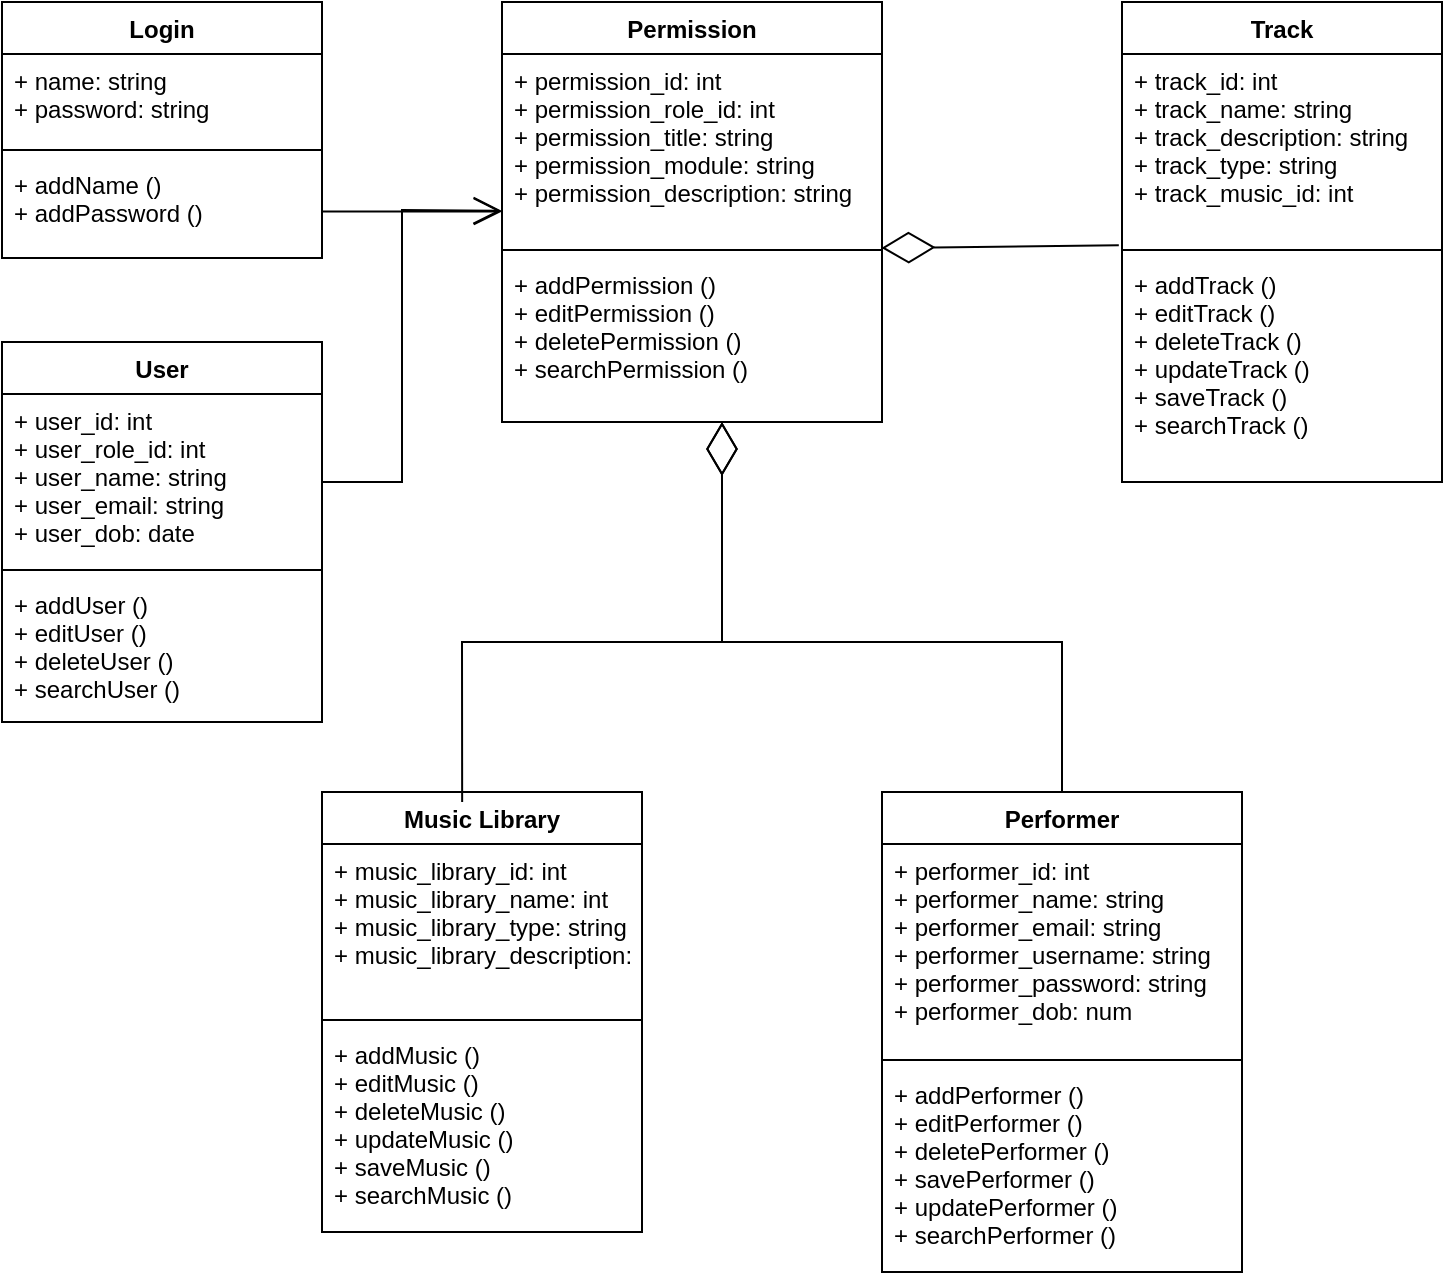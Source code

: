 <mxfile version="20.7.4" type="github" pages="3">
  <diagram id="HbLQany8FATDJzz_uUlC" name="Class Diagram">
    <mxGraphModel dx="1194" dy="551" grid="1" gridSize="10" guides="1" tooltips="1" connect="1" arrows="1" fold="1" page="1" pageScale="1" pageWidth="827" pageHeight="1169" math="0" shadow="0">
      <root>
        <mxCell id="0" />
        <mxCell id="1" parent="0" />
        <mxCell id="DZeVTdPHc0zBkQDXUCwB-9" value="User" style="swimlane;fontStyle=1;align=center;verticalAlign=top;childLayout=stackLayout;horizontal=1;startSize=26;horizontalStack=0;resizeParent=1;resizeParentMax=0;resizeLast=0;collapsible=1;marginBottom=0;" parent="1" vertex="1">
          <mxGeometry x="80" y="210" width="160" height="190" as="geometry" />
        </mxCell>
        <mxCell id="DZeVTdPHc0zBkQDXUCwB-10" value="+ user_id: int&#xa;+ user_role_id: int&#xa;+ user_name: string &#xa;+ user_email: string&#xa;+ user_dob: date" style="text;strokeColor=none;fillColor=none;align=left;verticalAlign=top;spacingLeft=4;spacingRight=4;overflow=hidden;rotatable=0;points=[[0,0.5],[1,0.5]];portConstraint=eastwest;" parent="DZeVTdPHc0zBkQDXUCwB-9" vertex="1">
          <mxGeometry y="26" width="160" height="84" as="geometry" />
        </mxCell>
        <mxCell id="DZeVTdPHc0zBkQDXUCwB-11" value="" style="line;strokeWidth=1;fillColor=none;align=left;verticalAlign=middle;spacingTop=-1;spacingLeft=3;spacingRight=3;rotatable=0;labelPosition=right;points=[];portConstraint=eastwest;strokeColor=inherit;" parent="DZeVTdPHc0zBkQDXUCwB-9" vertex="1">
          <mxGeometry y="110" width="160" height="8" as="geometry" />
        </mxCell>
        <mxCell id="DZeVTdPHc0zBkQDXUCwB-12" value="+ addUser ()&#xa;+ editUser ()&#xa;+ deleteUser ()&#xa;+ searchUser ()" style="text;strokeColor=none;fillColor=none;align=left;verticalAlign=top;spacingLeft=4;spacingRight=4;overflow=hidden;rotatable=0;points=[[0,0.5],[1,0.5]];portConstraint=eastwest;" parent="DZeVTdPHc0zBkQDXUCwB-9" vertex="1">
          <mxGeometry y="118" width="160" height="72" as="geometry" />
        </mxCell>
        <mxCell id="DZeVTdPHc0zBkQDXUCwB-17" value="Performer" style="swimlane;fontStyle=1;align=center;verticalAlign=top;childLayout=stackLayout;horizontal=1;startSize=26;horizontalStack=0;resizeParent=1;resizeParentMax=0;resizeLast=0;collapsible=1;marginBottom=0;" parent="1" vertex="1">
          <mxGeometry x="520" y="435" width="180" height="240" as="geometry" />
        </mxCell>
        <mxCell id="DZeVTdPHc0zBkQDXUCwB-18" value="+ performer_id: int &#xa;+ performer_name: string &#xa;+ performer_email: string &#xa;+ performer_username: string &#xa;+ performer_password: string&#xa;+ performer_dob: num" style="text;strokeColor=none;fillColor=none;align=left;verticalAlign=top;spacingLeft=4;spacingRight=4;overflow=hidden;rotatable=0;points=[[0,0.5],[1,0.5]];portConstraint=eastwest;" parent="DZeVTdPHc0zBkQDXUCwB-17" vertex="1">
          <mxGeometry y="26" width="180" height="104" as="geometry" />
        </mxCell>
        <mxCell id="DZeVTdPHc0zBkQDXUCwB-19" value="" style="line;strokeWidth=1;fillColor=none;align=left;verticalAlign=middle;spacingTop=-1;spacingLeft=3;spacingRight=3;rotatable=0;labelPosition=right;points=[];portConstraint=eastwest;strokeColor=inherit;" parent="DZeVTdPHc0zBkQDXUCwB-17" vertex="1">
          <mxGeometry y="130" width="180" height="8" as="geometry" />
        </mxCell>
        <mxCell id="DZeVTdPHc0zBkQDXUCwB-20" value="+ addPerformer ()&#xa;+ editPerformer ()&#xa;+ deletePerformer ()&#xa;+ savePerformer ()&#xa;+ updatePerformer ()&#xa;+ searchPerformer ()" style="text;strokeColor=none;fillColor=none;align=left;verticalAlign=top;spacingLeft=4;spacingRight=4;overflow=hidden;rotatable=0;points=[[0,0.5],[1,0.5]];portConstraint=eastwest;" parent="DZeVTdPHc0zBkQDXUCwB-17" vertex="1">
          <mxGeometry y="138" width="180" height="102" as="geometry" />
        </mxCell>
        <mxCell id="DZeVTdPHc0zBkQDXUCwB-21" value="Permission" style="swimlane;fontStyle=1;align=center;verticalAlign=top;childLayout=stackLayout;horizontal=1;startSize=26;horizontalStack=0;resizeParent=1;resizeParentMax=0;resizeLast=0;collapsible=1;marginBottom=0;" parent="1" vertex="1">
          <mxGeometry x="330" y="40" width="190" height="210" as="geometry" />
        </mxCell>
        <mxCell id="DZeVTdPHc0zBkQDXUCwB-22" value="+ permission_id: int&#xa;+ permission_role_id: int &#xa;+ permission_title: string &#xa;+ permission_module: string &#xa;+ permission_description: string " style="text;strokeColor=none;fillColor=none;align=left;verticalAlign=top;spacingLeft=4;spacingRight=4;overflow=hidden;rotatable=0;points=[[0,0.5],[1,0.5]];portConstraint=eastwest;" parent="DZeVTdPHc0zBkQDXUCwB-21" vertex="1">
          <mxGeometry y="26" width="190" height="94" as="geometry" />
        </mxCell>
        <mxCell id="DZeVTdPHc0zBkQDXUCwB-23" value="" style="line;strokeWidth=1;fillColor=none;align=left;verticalAlign=middle;spacingTop=-1;spacingLeft=3;spacingRight=3;rotatable=0;labelPosition=right;points=[];portConstraint=eastwest;strokeColor=inherit;" parent="DZeVTdPHc0zBkQDXUCwB-21" vertex="1">
          <mxGeometry y="120" width="190" height="8" as="geometry" />
        </mxCell>
        <mxCell id="DZeVTdPHc0zBkQDXUCwB-24" value="+ addPermission ()&#xa;+ editPermission ()&#xa;+ deletePermission ()&#xa;+ searchPermission ()" style="text;strokeColor=none;fillColor=none;align=left;verticalAlign=top;spacingLeft=4;spacingRight=4;overflow=hidden;rotatable=0;points=[[0,0.5],[1,0.5]];portConstraint=eastwest;" parent="DZeVTdPHc0zBkQDXUCwB-21" vertex="1">
          <mxGeometry y="128" width="190" height="82" as="geometry" />
        </mxCell>
        <mxCell id="DZeVTdPHc0zBkQDXUCwB-29" value="Music Library" style="swimlane;fontStyle=1;align=center;verticalAlign=top;childLayout=stackLayout;horizontal=1;startSize=26;horizontalStack=0;resizeParent=1;resizeParentMax=0;resizeLast=0;collapsible=1;marginBottom=0;" parent="1" vertex="1">
          <mxGeometry x="240" y="435" width="160" height="220" as="geometry" />
        </mxCell>
        <mxCell id="DZeVTdPHc0zBkQDXUCwB-30" value="+ music_library_id: int &#xa;+ music_library_name: int&#xa;+ music_library_type: string&#xa;+ music_library_description: string" style="text;strokeColor=none;fillColor=none;align=left;verticalAlign=top;spacingLeft=4;spacingRight=4;overflow=hidden;rotatable=0;points=[[0,0.5],[1,0.5]];portConstraint=eastwest;" parent="DZeVTdPHc0zBkQDXUCwB-29" vertex="1">
          <mxGeometry y="26" width="160" height="84" as="geometry" />
        </mxCell>
        <mxCell id="DZeVTdPHc0zBkQDXUCwB-31" value="" style="line;strokeWidth=1;fillColor=none;align=left;verticalAlign=middle;spacingTop=-1;spacingLeft=3;spacingRight=3;rotatable=0;labelPosition=right;points=[];portConstraint=eastwest;strokeColor=inherit;" parent="DZeVTdPHc0zBkQDXUCwB-29" vertex="1">
          <mxGeometry y="110" width="160" height="8" as="geometry" />
        </mxCell>
        <mxCell id="DZeVTdPHc0zBkQDXUCwB-32" value="+ addMusic ()&#xa;+ editMusic ()&#xa;+ deleteMusic () &#xa;+ updateMusic ()&#xa;+ saveMusic ()&#xa;+ searchMusic ()" style="text;strokeColor=none;fillColor=none;align=left;verticalAlign=top;spacingLeft=4;spacingRight=4;overflow=hidden;rotatable=0;points=[[0,0.5],[1,0.5]];portConstraint=eastwest;" parent="DZeVTdPHc0zBkQDXUCwB-29" vertex="1">
          <mxGeometry y="118" width="160" height="102" as="geometry" />
        </mxCell>
        <mxCell id="DZeVTdPHc0zBkQDXUCwB-33" value="Track" style="swimlane;fontStyle=1;align=center;verticalAlign=top;childLayout=stackLayout;horizontal=1;startSize=26;horizontalStack=0;resizeParent=1;resizeParentMax=0;resizeLast=0;collapsible=1;marginBottom=0;" parent="1" vertex="1">
          <mxGeometry x="640" y="40" width="160" height="240" as="geometry" />
        </mxCell>
        <mxCell id="DZeVTdPHc0zBkQDXUCwB-34" value="+ track_id: int &#xa;+ track_name: string&#xa;+ track_description: string &#xa;+ track_type: string&#xa;+ track_music_id: int" style="text;strokeColor=none;fillColor=none;align=left;verticalAlign=top;spacingLeft=4;spacingRight=4;overflow=hidden;rotatable=0;points=[[0,0.5],[1,0.5]];portConstraint=eastwest;" parent="DZeVTdPHc0zBkQDXUCwB-33" vertex="1">
          <mxGeometry y="26" width="160" height="94" as="geometry" />
        </mxCell>
        <mxCell id="DZeVTdPHc0zBkQDXUCwB-35" value="" style="line;strokeWidth=1;fillColor=none;align=left;verticalAlign=middle;spacingTop=-1;spacingLeft=3;spacingRight=3;rotatable=0;labelPosition=right;points=[];portConstraint=eastwest;strokeColor=inherit;" parent="DZeVTdPHc0zBkQDXUCwB-33" vertex="1">
          <mxGeometry y="120" width="160" height="8" as="geometry" />
        </mxCell>
        <mxCell id="DZeVTdPHc0zBkQDXUCwB-36" value="+ addTrack ()&#xa;+ editTrack ()&#xa;+ deleteTrack ()&#xa;+ updateTrack ()&#xa;+ saveTrack ()&#xa;+ searchTrack ()" style="text;strokeColor=none;fillColor=none;align=left;verticalAlign=top;spacingLeft=4;spacingRight=4;overflow=hidden;rotatable=0;points=[[0,0.5],[1,0.5]];portConstraint=eastwest;" parent="DZeVTdPHc0zBkQDXUCwB-33" vertex="1">
          <mxGeometry y="128" width="160" height="112" as="geometry" />
        </mxCell>
        <mxCell id="DZeVTdPHc0zBkQDXUCwB-37" value="Login" style="swimlane;fontStyle=1;align=center;verticalAlign=top;childLayout=stackLayout;horizontal=1;startSize=26;horizontalStack=0;resizeParent=1;resizeParentMax=0;resizeLast=0;collapsible=1;marginBottom=0;" parent="1" vertex="1">
          <mxGeometry x="80" y="40" width="160" height="128" as="geometry" />
        </mxCell>
        <mxCell id="DZeVTdPHc0zBkQDXUCwB-38" value="+ name: string&#xa;+ password: string" style="text;strokeColor=none;fillColor=none;align=left;verticalAlign=top;spacingLeft=4;spacingRight=4;overflow=hidden;rotatable=0;points=[[0,0.5],[1,0.5]];portConstraint=eastwest;" parent="DZeVTdPHc0zBkQDXUCwB-37" vertex="1">
          <mxGeometry y="26" width="160" height="44" as="geometry" />
        </mxCell>
        <mxCell id="DZeVTdPHc0zBkQDXUCwB-39" value="" style="line;strokeWidth=1;fillColor=none;align=left;verticalAlign=middle;spacingTop=-1;spacingLeft=3;spacingRight=3;rotatable=0;labelPosition=right;points=[];portConstraint=eastwest;strokeColor=inherit;" parent="DZeVTdPHc0zBkQDXUCwB-37" vertex="1">
          <mxGeometry y="70" width="160" height="8" as="geometry" />
        </mxCell>
        <mxCell id="DZeVTdPHc0zBkQDXUCwB-40" value="+ addName ()&#xa;+ addPassword ()" style="text;strokeColor=none;fillColor=none;align=left;verticalAlign=top;spacingLeft=4;spacingRight=4;overflow=hidden;rotatable=0;points=[[0,0.5],[1,0.5]];portConstraint=eastwest;" parent="DZeVTdPHc0zBkQDXUCwB-37" vertex="1">
          <mxGeometry y="78" width="160" height="50" as="geometry" />
        </mxCell>
        <mxCell id="DZeVTdPHc0zBkQDXUCwB-41" value="" style="endArrow=diamondThin;endFill=0;endSize=24;html=1;rounded=0;exitX=-0.01;exitY=1.017;exitDx=0;exitDy=0;exitPerimeter=0;entryX=0.999;entryY=0.375;entryDx=0;entryDy=0;entryPerimeter=0;" parent="1" source="DZeVTdPHc0zBkQDXUCwB-34" target="DZeVTdPHc0zBkQDXUCwB-23" edge="1">
          <mxGeometry width="160" relative="1" as="geometry">
            <mxPoint x="370" y="160" as="sourcePoint" />
            <mxPoint x="530" y="160" as="targetPoint" />
          </mxGeometry>
        </mxCell>
        <mxCell id="DZeVTdPHc0zBkQDXUCwB-42" value="" style="endArrow=diamondThin;endFill=0;endSize=24;html=1;rounded=0;exitX=0.5;exitY=0;exitDx=0;exitDy=0;" parent="1" source="DZeVTdPHc0zBkQDXUCwB-17" edge="1">
          <mxGeometry width="160" relative="1" as="geometry">
            <mxPoint x="620" y="380" as="sourcePoint" />
            <mxPoint x="440" y="250" as="targetPoint" />
            <Array as="points">
              <mxPoint x="610" y="360" />
              <mxPoint x="440" y="360" />
            </Array>
          </mxGeometry>
        </mxCell>
        <mxCell id="DZeVTdPHc0zBkQDXUCwB-43" value="" style="endArrow=diamondThin;endFill=0;endSize=24;html=1;rounded=0;exitX=0.438;exitY=0.023;exitDx=0;exitDy=0;exitPerimeter=0;" parent="1" source="DZeVTdPHc0zBkQDXUCwB-29" edge="1">
          <mxGeometry width="160" relative="1" as="geometry">
            <mxPoint x="570" y="280" as="sourcePoint" />
            <mxPoint x="440" y="250" as="targetPoint" />
            <Array as="points">
              <mxPoint x="310" y="360" />
              <mxPoint x="440" y="360" />
            </Array>
          </mxGeometry>
        </mxCell>
        <mxCell id="DZeVTdPHc0zBkQDXUCwB-48" value="" style="endArrow=open;endFill=1;endSize=12;html=1;rounded=0;entryX=-0.001;entryY=0.834;entryDx=0;entryDy=0;entryPerimeter=0;" parent="1" target="DZeVTdPHc0zBkQDXUCwB-22" edge="1">
          <mxGeometry width="160" relative="1" as="geometry">
            <mxPoint x="240" y="280" as="sourcePoint" />
            <mxPoint x="380" y="280" as="targetPoint" />
            <Array as="points">
              <mxPoint x="280" y="280" />
              <mxPoint x="280" y="144" />
            </Array>
          </mxGeometry>
        </mxCell>
        <mxCell id="DZeVTdPHc0zBkQDXUCwB-50" value="" style="endArrow=open;endFill=1;endSize=12;html=1;rounded=0;" parent="1" edge="1">
          <mxGeometry width="160" relative="1" as="geometry">
            <mxPoint x="240" y="144.71" as="sourcePoint" />
            <mxPoint x="330" y="144.71" as="targetPoint" />
          </mxGeometry>
        </mxCell>
      </root>
    </mxGraphModel>
  </diagram>
  <diagram id="CkLFXrLO1hBDrzJOSKiW" name="Sequence Diagram ">
    <mxGraphModel dx="1194" dy="551" grid="1" gridSize="10" guides="1" tooltips="1" connect="1" arrows="1" fold="1" page="1" pageScale="1" pageWidth="827" pageHeight="1169" math="0" shadow="0">
      <root>
        <mxCell id="0" />
        <mxCell id="1" parent="0" />
        <mxCell id="kNuqiGPo42XAQ0i5xkff-1" value="User" style="shape=umlActor;verticalLabelPosition=bottom;verticalAlign=top;html=1;" parent="1" vertex="1">
          <mxGeometry x="40" y="40" width="30" height="60" as="geometry" />
        </mxCell>
        <mxCell id="kNuqiGPo42XAQ0i5xkff-2" value="" style="html=1;points=[];perimeter=orthogonalPerimeter;" parent="1" vertex="1">
          <mxGeometry x="40" y="140" width="30" height="780" as="geometry" />
        </mxCell>
        <mxCell id="kNuqiGPo42XAQ0i5xkff-5" value="Login Success" style="html=1;" parent="1" vertex="1">
          <mxGeometry x="160" y="40" width="120" height="40" as="geometry" />
        </mxCell>
        <mxCell id="kNuqiGPo42XAQ0i5xkff-6" value="Performer Management" style="html=1;" parent="1" vertex="1">
          <mxGeometry x="320" y="40" width="160" height="40" as="geometry" />
        </mxCell>
        <mxCell id="kNuqiGPo42XAQ0i5xkff-7" value="Track Management" style="html=1;" parent="1" vertex="1">
          <mxGeometry x="520" y="40" width="120" height="40" as="geometry" />
        </mxCell>
        <mxCell id="kNuqiGPo42XAQ0i5xkff-8" value="Library Management" style="html=1;" parent="1" vertex="1">
          <mxGeometry x="840" y="40" width="120" height="40" as="geometry" />
        </mxCell>
        <mxCell id="kNuqiGPo42XAQ0i5xkff-11" value="" style="endArrow=none;dashed=1;html=1;rounded=0;entryX=0.341;entryY=1.034;entryDx=0;entryDy=0;entryPerimeter=0;startArrow=none;" parent="1" source="kNuqiGPo42XAQ0i5xkff-12" target="kNuqiGPo42XAQ0i5xkff-5" edge="1">
          <mxGeometry width="50" height="50" relative="1" as="geometry">
            <mxPoint x="200" y="470" as="sourcePoint" />
            <mxPoint x="120" y="250" as="targetPoint" />
          </mxGeometry>
        </mxCell>
        <mxCell id="kNuqiGPo42XAQ0i5xkff-13" value="Login" style="html=1;verticalAlign=bottom;startArrow=oval;endArrow=block;startSize=8;rounded=0;exitX=1.067;exitY=0.034;exitDx=0;exitDy=0;exitPerimeter=0;" parent="1" source="kNuqiGPo42XAQ0i5xkff-2" target="kNuqiGPo42XAQ0i5xkff-12" edge="1">
          <mxGeometry relative="1" as="geometry">
            <mxPoint x="130" y="150" as="sourcePoint" />
          </mxGeometry>
        </mxCell>
        <mxCell id="kNuqiGPo42XAQ0i5xkff-12" value="" style="html=1;points=[];perimeter=orthogonalPerimeter;" parent="1" vertex="1">
          <mxGeometry x="200" y="150" width="10" height="80" as="geometry" />
        </mxCell>
        <mxCell id="kNuqiGPo42XAQ0i5xkff-14" value="" style="endArrow=none;dashed=1;html=1;rounded=0;entryX=0.028;entryY=1.039;entryDx=0;entryDy=0;entryPerimeter=0;" parent="1" target="kNuqiGPo42XAQ0i5xkff-12" edge="1">
          <mxGeometry width="50" height="50" relative="1" as="geometry">
            <mxPoint x="200" y="920" as="sourcePoint" />
            <mxPoint x="202" y="86.0" as="targetPoint" />
          </mxGeometry>
        </mxCell>
        <mxCell id="kNuqiGPo42XAQ0i5xkff-15" value="" style="html=1;points=[];perimeter=orthogonalPerimeter;" parent="1" vertex="1">
          <mxGeometry x="350" y="250" width="10" height="80" as="geometry" />
        </mxCell>
        <mxCell id="kNuqiGPo42XAQ0i5xkff-16" value="Manage Performer" style="html=1;verticalAlign=bottom;startArrow=oval;endArrow=block;startSize=8;rounded=0;" parent="1" target="kNuqiGPo42XAQ0i5xkff-15" edge="1">
          <mxGeometry relative="1" as="geometry">
            <mxPoint x="200" y="250" as="sourcePoint" />
          </mxGeometry>
        </mxCell>
        <mxCell id="kNuqiGPo42XAQ0i5xkff-17" value="" style="endArrow=none;dashed=1;html=1;rounded=0;entryX=0.25;entryY=1;entryDx=0;entryDy=0;" parent="1" target="kNuqiGPo42XAQ0i5xkff-6" edge="1">
          <mxGeometry width="50" height="50" relative="1" as="geometry">
            <mxPoint x="360" y="920" as="sourcePoint" />
            <mxPoint x="330" y="230" as="targetPoint" />
          </mxGeometry>
        </mxCell>
        <mxCell id="kNuqiGPo42XAQ0i5xkff-18" value="" style="edgeStyle=segmentEdgeStyle;endArrow=classic;html=1;curved=0;rounded=0;endSize=8;startSize=8;" parent="1" edge="1">
          <mxGeometry width="50" height="50" relative="1" as="geometry">
            <mxPoint x="360" y="110" as="sourcePoint" />
            <mxPoint x="360" y="160" as="targetPoint" />
            <Array as="points">
              <mxPoint x="400" y="110" />
              <mxPoint x="400" y="160" />
            </Array>
          </mxGeometry>
        </mxCell>
        <mxCell id="kNuqiGPo42XAQ0i5xkff-20" value="" style="edgeStyle=segmentEdgeStyle;endArrow=classic;html=1;curved=0;rounded=0;endSize=8;startSize=8;fontSize=10;" parent="1" edge="1">
          <mxGeometry width="50" height="50" relative="1" as="geometry">
            <mxPoint x="360" y="310" as="sourcePoint" />
            <mxPoint x="360" y="360" as="targetPoint" />
            <Array as="points">
              <mxPoint x="400" y="310" />
              <mxPoint x="400" y="360" />
            </Array>
          </mxGeometry>
        </mxCell>
        <mxCell id="kNuqiGPo42XAQ0i5xkff-21" value="Save/ Update Performer&amp;nbsp;" style="text;strokeColor=none;align=center;fillColor=none;html=1;verticalAlign=middle;whiteSpace=wrap;rounded=0;fontSize=10;" parent="1" vertex="1">
          <mxGeometry x="400" y="320" width="80" height="30" as="geometry" />
        </mxCell>
        <mxCell id="kNuqiGPo42XAQ0i5xkff-22" value="Add/ Edit Performer" style="text;strokeColor=none;align=center;fillColor=none;html=1;verticalAlign=middle;whiteSpace=wrap;rounded=0;fontSize=10;" parent="1" vertex="1">
          <mxGeometry x="400" y="120" width="60" height="30" as="geometry" />
        </mxCell>
        <mxCell id="kNuqiGPo42XAQ0i5xkff-24" value="" style="endArrow=none;dashed=1;html=1;rounded=0;fontSize=10;entryX=0.336;entryY=1.021;entryDx=0;entryDy=0;entryPerimeter=0;" parent="1" target="kNuqiGPo42XAQ0i5xkff-7" edge="1">
          <mxGeometry width="50" height="50" relative="1" as="geometry">
            <mxPoint x="560" y="920" as="sourcePoint" />
            <mxPoint x="580" y="160" as="targetPoint" />
          </mxGeometry>
        </mxCell>
        <mxCell id="kNuqiGPo42XAQ0i5xkff-25" value="" style="endArrow=none;dashed=1;html=1;rounded=0;fontSize=10;entryX=0.335;entryY=1.01;entryDx=0;entryDy=0;entryPerimeter=0;startArrow=none;" parent="1" source="kNuqiGPo42XAQ0i5xkff-35" target="kNuqiGPo42XAQ0i5xkff-8" edge="1">
          <mxGeometry width="50" height="50" relative="1" as="geometry">
            <mxPoint x="880" y="890" as="sourcePoint" />
            <mxPoint x="750" y="200" as="targetPoint" />
          </mxGeometry>
        </mxCell>
        <mxCell id="kNuqiGPo42XAQ0i5xkff-28" value="" style="html=1;points=[];perimeter=orthogonalPerimeter;fontSize=10;" parent="1" vertex="1">
          <mxGeometry x="550" y="400" width="10" height="80" as="geometry" />
        </mxCell>
        <mxCell id="kNuqiGPo42XAQ0i5xkff-29" value="Manage Track Details" style="html=1;verticalAlign=bottom;startArrow=oval;endArrow=block;startSize=8;rounded=0;fontSize=10;" parent="1" target="kNuqiGPo42XAQ0i5xkff-28" edge="1">
          <mxGeometry relative="1" as="geometry">
            <mxPoint x="200" y="400" as="sourcePoint" />
          </mxGeometry>
        </mxCell>
        <mxCell id="kNuqiGPo42XAQ0i5xkff-30" value="" style="html=1;points=[];perimeter=orthogonalPerimeter;fontSize=10;" parent="1" vertex="1">
          <mxGeometry x="710" y="560" width="10" height="80" as="geometry" />
        </mxCell>
        <mxCell id="kNuqiGPo42XAQ0i5xkff-31" value="Manage Music Details" style="html=1;verticalAlign=bottom;startArrow=oval;endArrow=block;startSize=8;rounded=0;fontSize=10;" parent="1" target="kNuqiGPo42XAQ0i5xkff-30" edge="1">
          <mxGeometry relative="1" as="geometry">
            <mxPoint x="200" y="560" as="sourcePoint" />
          </mxGeometry>
        </mxCell>
        <mxCell id="kNuqiGPo42XAQ0i5xkff-32" value="Music Management" style="html=1;fontSize=10;" parent="1" vertex="1">
          <mxGeometry x="680" y="40" width="120" height="40" as="geometry" />
        </mxCell>
        <mxCell id="kNuqiGPo42XAQ0i5xkff-33" value="" style="endArrow=none;dashed=1;html=1;rounded=0;fontSize=10;entryX=0.325;entryY=1.075;entryDx=0;entryDy=0;entryPerimeter=0;" parent="1" target="kNuqiGPo42XAQ0i5xkff-32" edge="1">
          <mxGeometry width="50" height="50" relative="1" as="geometry">
            <mxPoint x="719" y="920" as="sourcePoint" />
            <mxPoint x="750" y="240" as="targetPoint" />
            <Array as="points">
              <mxPoint x="719" y="580" />
            </Array>
          </mxGeometry>
        </mxCell>
        <mxCell id="kNuqiGPo42XAQ0i5xkff-36" value="Manage Library Details" style="html=1;verticalAlign=bottom;startArrow=oval;endArrow=block;startSize=8;rounded=0;fontSize=10;" parent="1" target="kNuqiGPo42XAQ0i5xkff-35" edge="1">
          <mxGeometry relative="1" as="geometry">
            <mxPoint x="200" y="680" as="sourcePoint" />
            <Array as="points">
              <mxPoint x="820" y="680" />
            </Array>
          </mxGeometry>
        </mxCell>
        <mxCell id="kNuqiGPo42XAQ0i5xkff-35" value="" style="html=1;points=[];perimeter=orthogonalPerimeter;fontSize=10;" parent="1" vertex="1">
          <mxGeometry x="870" y="680" width="10" height="80" as="geometry" />
        </mxCell>
        <mxCell id="kNuqiGPo42XAQ0i5xkff-37" value="" style="endArrow=none;dashed=1;html=1;rounded=0;fontSize=10;entryX=1;entryY=0.975;entryDx=0;entryDy=0;entryPerimeter=0;" parent="1" target="kNuqiGPo42XAQ0i5xkff-35" edge="1">
          <mxGeometry width="50" height="50" relative="1" as="geometry">
            <mxPoint x="880" y="920" as="sourcePoint" />
            <mxPoint x="880.2" y="80.4" as="targetPoint" />
          </mxGeometry>
        </mxCell>
        <mxCell id="kNuqiGPo42XAQ0i5xkff-40" value="" style="edgeStyle=segmentEdgeStyle;endArrow=classic;html=1;curved=0;rounded=0;endSize=8;startSize=8;fontSize=10;" parent="1" edge="1">
          <mxGeometry width="50" height="50" relative="1" as="geometry">
            <mxPoint x="360" y="840" as="sourcePoint" />
            <mxPoint x="360" y="890" as="targetPoint" />
            <Array as="points">
              <mxPoint x="400" y="840" />
              <mxPoint x="400" y="890" />
            </Array>
          </mxGeometry>
        </mxCell>
        <mxCell id="kNuqiGPo42XAQ0i5xkff-41" value="List/ Delete Performer" style="text;strokeColor=none;align=center;fillColor=none;html=1;verticalAlign=middle;whiteSpace=wrap;rounded=0;fontSize=10;" parent="1" vertex="1">
          <mxGeometry x="400" y="850" width="60" height="30" as="geometry" />
        </mxCell>
        <mxCell id="kNuqiGPo42XAQ0i5xkff-42" value="" style="edgeStyle=segmentEdgeStyle;endArrow=classic;html=1;curved=0;rounded=0;endSize=8;startSize=8;fontSize=10;" parent="1" edge="1">
          <mxGeometry width="50" height="50" relative="1" as="geometry">
            <mxPoint x="560" y="120" as="sourcePoint" />
            <mxPoint x="560" y="160" as="targetPoint" />
            <Array as="points">
              <mxPoint x="560" y="110" />
              <mxPoint x="600" y="110" />
              <mxPoint x="600" y="160" />
            </Array>
          </mxGeometry>
        </mxCell>
        <mxCell id="kNuqiGPo42XAQ0i5xkff-44" value="Add/ Edit Track" style="text;strokeColor=none;align=center;fillColor=none;html=1;verticalAlign=middle;whiteSpace=wrap;rounded=0;fontSize=10;" parent="1" vertex="1">
          <mxGeometry x="600" y="120" width="50" height="30" as="geometry" />
        </mxCell>
        <mxCell id="kNuqiGPo42XAQ0i5xkff-45" value="" style="edgeStyle=segmentEdgeStyle;endArrow=classic;html=1;curved=0;rounded=0;endSize=8;startSize=8;fontSize=10;" parent="1" edge="1">
          <mxGeometry width="50" height="50" relative="1" as="geometry">
            <mxPoint x="560" y="200" as="sourcePoint" />
            <mxPoint x="560" y="240" as="targetPoint" />
            <Array as="points">
              <mxPoint x="560" y="190" />
              <mxPoint x="600" y="190" />
              <mxPoint x="600" y="240" />
            </Array>
          </mxGeometry>
        </mxCell>
        <mxCell id="kNuqiGPo42XAQ0i5xkff-46" value="Save/ Update Track" style="text;strokeColor=none;align=center;fillColor=none;html=1;verticalAlign=middle;whiteSpace=wrap;rounded=0;fontSize=10;" parent="1" vertex="1">
          <mxGeometry x="600" y="200" width="70" height="30" as="geometry" />
        </mxCell>
        <mxCell id="kNuqiGPo42XAQ0i5xkff-47" value="" style="edgeStyle=segmentEdgeStyle;endArrow=classic;html=1;curved=0;rounded=0;endSize=8;startSize=8;fontSize=10;" parent="1" edge="1">
          <mxGeometry width="50" height="50" relative="1" as="geometry">
            <mxPoint x="560" y="450" as="sourcePoint" />
            <mxPoint x="560" y="520" as="targetPoint" />
            <Array as="points">
              <mxPoint x="600" y="450" />
              <mxPoint x="600" y="520" />
            </Array>
          </mxGeometry>
        </mxCell>
        <mxCell id="kNuqiGPo42XAQ0i5xkff-48" value="List/ Delete Track" style="text;strokeColor=none;align=center;fillColor=none;html=1;verticalAlign=middle;whiteSpace=wrap;rounded=0;fontSize=10;" parent="1" vertex="1">
          <mxGeometry x="600" y="470" width="60" height="30" as="geometry" />
        </mxCell>
        <mxCell id="kNuqiGPo42XAQ0i5xkff-50" style="edgeStyle=orthogonalEdgeStyle;rounded=0;orthogonalLoop=1;jettySize=auto;html=1;exitX=0.5;exitY=1;exitDx=0;exitDy=0;fontSize=10;" parent="1" source="kNuqiGPo42XAQ0i5xkff-48" target="kNuqiGPo42XAQ0i5xkff-48" edge="1">
          <mxGeometry relative="1" as="geometry" />
        </mxCell>
        <mxCell id="kNuqiGPo42XAQ0i5xkff-51" value="" style="edgeStyle=segmentEdgeStyle;endArrow=classic;html=1;curved=0;rounded=0;endSize=8;startSize=8;fontSize=10;" parent="1" edge="1">
          <mxGeometry width="50" height="50" relative="1" as="geometry">
            <mxPoint x="720" y="110" as="sourcePoint" />
            <mxPoint x="720" y="160" as="targetPoint" />
            <Array as="points">
              <mxPoint x="760" y="110" />
              <mxPoint x="760" y="160" />
            </Array>
          </mxGeometry>
        </mxCell>
        <mxCell id="kNuqiGPo42XAQ0i5xkff-52" value="Add/ Edit Music" style="text;strokeColor=none;align=center;fillColor=none;html=1;verticalAlign=middle;whiteSpace=wrap;rounded=0;fontSize=10;" parent="1" vertex="1">
          <mxGeometry x="760" y="120" width="50" height="30" as="geometry" />
        </mxCell>
        <mxCell id="kNuqiGPo42XAQ0i5xkff-53" value="" style="edgeStyle=segmentEdgeStyle;endArrow=classic;html=1;curved=0;rounded=0;endSize=8;startSize=8;fontSize=10;" parent="1" edge="1">
          <mxGeometry width="50" height="50" relative="1" as="geometry">
            <mxPoint x="720" y="190" as="sourcePoint" />
            <mxPoint x="720" y="240" as="targetPoint" />
            <Array as="points">
              <mxPoint x="760" y="190" />
              <mxPoint x="760" y="240" />
            </Array>
          </mxGeometry>
        </mxCell>
        <mxCell id="kNuqiGPo42XAQ0i5xkff-54" value="Save/ Update Music&amp;nbsp;" style="text;strokeColor=none;align=center;fillColor=none;html=1;verticalAlign=middle;whiteSpace=wrap;rounded=0;fontSize=10;" parent="1" vertex="1">
          <mxGeometry x="760" y="200" width="70" height="30" as="geometry" />
        </mxCell>
        <mxCell id="kNuqiGPo42XAQ0i5xkff-56" value="" style="edgeStyle=segmentEdgeStyle;endArrow=classic;html=1;curved=0;rounded=0;endSize=8;startSize=8;fontSize=10;" parent="1" edge="1">
          <mxGeometry width="50" height="50" relative="1" as="geometry">
            <mxPoint x="720" y="270" as="sourcePoint" />
            <mxPoint x="720" y="320" as="targetPoint" />
            <Array as="points">
              <mxPoint x="760" y="270" />
              <mxPoint x="760" y="320" />
            </Array>
          </mxGeometry>
        </mxCell>
        <mxCell id="kNuqiGPo42XAQ0i5xkff-57" value="List/ Delete Music" style="text;strokeColor=none;align=center;fillColor=none;html=1;verticalAlign=middle;whiteSpace=wrap;rounded=0;fontSize=10;" parent="1" vertex="1">
          <mxGeometry x="760" y="280" width="60" height="30" as="geometry" />
        </mxCell>
        <mxCell id="wnZ1sLeY8eKtfI2AXK2t-1" value="" style="edgeStyle=segmentEdgeStyle;endArrow=classic;html=1;curved=0;rounded=0;endSize=8;startSize=8;fontSize=10;" parent="1" edge="1">
          <mxGeometry width="50" height="50" relative="1" as="geometry">
            <mxPoint x="880" y="110" as="sourcePoint" />
            <mxPoint x="880" y="160" as="targetPoint" />
            <Array as="points">
              <mxPoint x="920" y="110" />
              <mxPoint x="920" y="160" />
            </Array>
          </mxGeometry>
        </mxCell>
        <mxCell id="wnZ1sLeY8eKtfI2AXK2t-2" value="" style="edgeStyle=segmentEdgeStyle;endArrow=classic;html=1;curved=0;rounded=0;endSize=8;startSize=8;fontSize=10;" parent="1" edge="1">
          <mxGeometry width="50" height="50" relative="1" as="geometry">
            <mxPoint x="880.0" y="190" as="sourcePoint" />
            <mxPoint x="880.0" y="240" as="targetPoint" />
            <Array as="points">
              <mxPoint x="920" y="190" />
              <mxPoint x="920" y="240" />
            </Array>
          </mxGeometry>
        </mxCell>
        <mxCell id="wnZ1sLeY8eKtfI2AXK2t-3" value="" style="edgeStyle=segmentEdgeStyle;endArrow=classic;html=1;curved=0;rounded=0;endSize=8;startSize=8;fontSize=10;" parent="1" edge="1">
          <mxGeometry width="50" height="50" relative="1" as="geometry">
            <mxPoint x="880.0" y="270" as="sourcePoint" />
            <mxPoint x="880.0" y="320" as="targetPoint" />
            <Array as="points">
              <mxPoint x="920" y="270" />
              <mxPoint x="920" y="320" />
            </Array>
          </mxGeometry>
        </mxCell>
        <mxCell id="wnZ1sLeY8eKtfI2AXK2t-7" value="Add/ Edit Library" style="text;strokeColor=none;align=center;fillColor=none;html=1;verticalAlign=middle;whiteSpace=wrap;rounded=0;fontSize=10;" parent="1" vertex="1">
          <mxGeometry x="920" y="120" width="50" height="30" as="geometry" />
        </mxCell>
        <mxCell id="wnZ1sLeY8eKtfI2AXK2t-8" value="Save/ Update Library" style="text;strokeColor=none;align=center;fillColor=none;html=1;verticalAlign=middle;whiteSpace=wrap;rounded=0;fontSize=10;" parent="1" vertex="1">
          <mxGeometry x="920" y="200" width="70" height="30" as="geometry" />
        </mxCell>
        <mxCell id="wnZ1sLeY8eKtfI2AXK2t-9" value="List/ Delete Library" style="text;strokeColor=none;align=center;fillColor=none;html=1;verticalAlign=middle;whiteSpace=wrap;rounded=0;fontSize=10;" parent="1" vertex="1">
          <mxGeometry x="920" y="280" width="60" height="30" as="geometry" />
        </mxCell>
      </root>
    </mxGraphModel>
  </diagram>
  <diagram id="SrYpwbcl6Zuz7-yGxI6F" name="Use-case">
    <mxGraphModel dx="1194" dy="551" grid="1" gridSize="10" guides="1" tooltips="1" connect="1" arrows="1" fold="1" page="1" pageScale="1" pageWidth="827" pageHeight="1169" math="0" shadow="0">
      <root>
        <mxCell id="0" />
        <mxCell id="1" parent="0" />
        <mxCell id="VSqf5vEWL6ycebzPh_Ks-1" value="Users" style="shape=umlActor;verticalLabelPosition=bottom;verticalAlign=top;html=1;fontSize=10;" parent="1" vertex="1">
          <mxGeometry x="40" y="260" width="90" height="180" as="geometry" />
        </mxCell>
        <mxCell id="VSqf5vEWL6ycebzPh_Ks-21" value="" style="endArrow=none;html=1;rounded=0;fontSize=10;exitX=1;exitY=0.333;exitDx=0;exitDy=0;exitPerimeter=0;entryX=0.5;entryY=1;entryDx=0;entryDy=0;" parent="1" source="VSqf5vEWL6ycebzPh_Ks-1" edge="1">
          <mxGeometry width="50" height="50" relative="1" as="geometry">
            <mxPoint x="300" y="420" as="sourcePoint" />
            <mxPoint x="170.0" y="80" as="targetPoint" />
          </mxGeometry>
        </mxCell>
        <mxCell id="VSqf5vEWL6ycebzPh_Ks-22" value="" style="endArrow=none;html=1;rounded=0;fontSize=10;entryX=0.5;entryY=1;entryDx=0;entryDy=0;" parent="1" edge="1">
          <mxGeometry width="50" height="50" relative="1" as="geometry">
            <mxPoint x="130" y="320" as="sourcePoint" />
            <mxPoint x="290.0" y="120" as="targetPoint" />
          </mxGeometry>
        </mxCell>
        <mxCell id="VSqf5vEWL6ycebzPh_Ks-23" value="" style="endArrow=none;html=1;rounded=0;fontSize=10;exitX=1;exitY=0.333;exitDx=0;exitDy=0;exitPerimeter=0;entryX=0.289;entryY=0.976;entryDx=0;entryDy=0;entryPerimeter=0;" parent="1" source="VSqf5vEWL6ycebzPh_Ks-1" edge="1">
          <mxGeometry width="50" height="50" relative="1" as="geometry">
            <mxPoint x="300" y="420" as="sourcePoint" />
            <mxPoint x="388.9" y="159.04" as="targetPoint" />
          </mxGeometry>
        </mxCell>
        <mxCell id="VSqf5vEWL6ycebzPh_Ks-30" value="" style="endArrow=none;html=1;rounded=0;fontSize=10;entryX=0;entryY=0.5;entryDx=0;entryDy=0;exitX=1;exitY=0.333;exitDx=0;exitDy=0;exitPerimeter=0;" parent="1" source="VSqf5vEWL6ycebzPh_Ks-1" target="RmW1PL4ZK4H5JUubjMRK-12" edge="1">
          <mxGeometry width="50" height="50" relative="1" as="geometry">
            <mxPoint x="140" y="320" as="sourcePoint" />
            <mxPoint x="500" y="410" as="targetPoint" />
          </mxGeometry>
        </mxCell>
        <mxCell id="VSqf5vEWL6ycebzPh_Ks-31" value="" style="endArrow=none;html=1;rounded=0;fontSize=10;entryX=0;entryY=0.5;entryDx=0;entryDy=0;" parent="1" edge="1">
          <mxGeometry width="50" height="50" relative="1" as="geometry">
            <mxPoint x="130" y="320" as="sourcePoint" />
            <mxPoint x="480" y="580" as="targetPoint" />
          </mxGeometry>
        </mxCell>
        <mxCell id="VSqf5vEWL6ycebzPh_Ks-32" value="" style="endArrow=none;html=1;rounded=0;fontSize=10;entryX=0;entryY=0.5;entryDx=0;entryDy=0;" parent="1" edge="1">
          <mxGeometry width="50" height="50" relative="1" as="geometry">
            <mxPoint x="130" y="320" as="sourcePoint" />
            <mxPoint x="360.0" y="620" as="targetPoint" />
          </mxGeometry>
        </mxCell>
        <mxCell id="VSqf5vEWL6ycebzPh_Ks-33" value="" style="endArrow=none;html=1;rounded=0;fontSize=10;entryX=0;entryY=0.5;entryDx=0;entryDy=0;" parent="1" edge="1">
          <mxGeometry width="50" height="50" relative="1" as="geometry">
            <mxPoint x="130" y="320" as="sourcePoint" />
            <mxPoint x="470" y="290" as="targetPoint" />
          </mxGeometry>
        </mxCell>
        <mxCell id="VSqf5vEWL6ycebzPh_Ks-36" value="" style="endArrow=classic;html=1;rounded=0;fontSize=10;exitX=0.934;exitY=0.247;exitDx=0;exitDy=0;exitPerimeter=0;" parent="1" source="RmW1PL4ZK4H5JUubjMRK-4" edge="1">
          <mxGeometry width="50" height="50" relative="1" as="geometry">
            <mxPoint x="435.725" y="122.85" as="sourcePoint" />
            <mxPoint x="530" y="60" as="targetPoint" />
            <Array as="points" />
          </mxGeometry>
        </mxCell>
        <mxCell id="VSqf5vEWL6ycebzPh_Ks-42" value="" style="endArrow=classic;html=1;rounded=0;fontSize=10;entryX=0;entryY=0.5;entryDx=0;entryDy=0;exitX=0.973;exitY=0.672;exitDx=0;exitDy=0;exitPerimeter=0;" parent="1" source="RmW1PL4ZK4H5JUubjMRK-4" edge="1">
          <mxGeometry width="50" height="50" relative="1" as="geometry">
            <mxPoint x="460.0" y="140" as="sourcePoint" />
            <mxPoint x="530" y="170" as="targetPoint" />
            <Array as="points" />
          </mxGeometry>
        </mxCell>
        <mxCell id="VSqf5vEWL6ycebzPh_Ks-43" value="" style="endArrow=classic;html=1;rounded=0;fontSize=10;exitX=0.5;exitY=0;exitDx=0;exitDy=0;entryX=0;entryY=0.5;entryDx=0;entryDy=0;" parent="1" target="RmW1PL4ZK4H5JUubjMRK-9" edge="1">
          <mxGeometry width="50" height="50" relative="1" as="geometry">
            <mxPoint x="520" y="270" as="sourcePoint" />
            <mxPoint x="660.0" y="220" as="targetPoint" />
          </mxGeometry>
        </mxCell>
        <mxCell id="VSqf5vEWL6ycebzPh_Ks-44" value="" style="endArrow=classic;html=1;rounded=0;fontSize=10;exitX=1;exitY=0.5;exitDx=0;exitDy=0;entryX=0;entryY=0.5;entryDx=0;entryDy=0;" parent="1" source="RmW1PL4ZK4H5JUubjMRK-8" target="RmW1PL4ZK4H5JUubjMRK-10" edge="1">
          <mxGeometry width="50" height="50" relative="1" as="geometry">
            <mxPoint x="570" y="290" as="sourcePoint" />
            <mxPoint x="660.0" y="290" as="targetPoint" />
          </mxGeometry>
        </mxCell>
        <mxCell id="VSqf5vEWL6ycebzPh_Ks-47" value="" style="endArrow=classic;html=1;rounded=0;fontSize=10;exitX=1;exitY=0.5;exitDx=0;exitDy=0;entryX=0;entryY=0.5;entryDx=0;entryDy=0;" parent="1" source="RmW1PL4ZK4H5JUubjMRK-12" edge="1">
          <mxGeometry width="50" height="50" relative="1" as="geometry">
            <mxPoint x="600" y="410" as="sourcePoint" />
            <mxPoint x="670.0" y="430" as="targetPoint" />
          </mxGeometry>
        </mxCell>
        <mxCell id="VSqf5vEWL6ycebzPh_Ks-48" value="" style="endArrow=classic;html=1;rounded=0;fontSize=10;exitX=1;exitY=0.5;exitDx=0;exitDy=0;entryX=0;entryY=0.5;entryDx=0;entryDy=0;" parent="1" edge="1">
          <mxGeometry width="50" height="50" relative="1" as="geometry">
            <mxPoint x="580" y="580" as="sourcePoint" />
            <mxPoint x="670.0" y="540" as="targetPoint" />
          </mxGeometry>
        </mxCell>
        <mxCell id="RmW1PL4ZK4H5JUubjMRK-1" value="" style="endArrow=classic;html=1;rounded=0;fontSize=10;exitX=0.5;exitY=1;exitDx=0;exitDy=0;entryX=0;entryY=0.5;entryDx=0;entryDy=0;" parent="1" target="RmW1PL4ZK4H5JUubjMRK-11" edge="1">
          <mxGeometry width="50" height="50" relative="1" as="geometry">
            <mxPoint x="520" y="320" as="sourcePoint" />
            <mxPoint x="640" y="340" as="targetPoint" />
          </mxGeometry>
        </mxCell>
        <mxCell id="RmW1PL4ZK4H5JUubjMRK-2" value="Login" style="ellipse;whiteSpace=wrap;html=1;fontSize=10;" parent="1" vertex="1">
          <mxGeometry x="130" y="30" width="90" height="50" as="geometry" />
        </mxCell>
        <mxCell id="RmW1PL4ZK4H5JUubjMRK-3" value="Logout" style="ellipse;whiteSpace=wrap;html=1;fontSize=10;" parent="1" vertex="1">
          <mxGeometry x="240" y="70" width="100" height="50" as="geometry" />
        </mxCell>
        <mxCell id="RmW1PL4ZK4H5JUubjMRK-4" value="View Information" style="ellipse;whiteSpace=wrap;html=1;fontSize=10;" parent="1" vertex="1">
          <mxGeometry x="365" y="110" width="90" height="60" as="geometry" />
        </mxCell>
        <mxCell id="RmW1PL4ZK4H5JUubjMRK-6" value="Update Profile" style="ellipse;whiteSpace=wrap;html=1;fontSize=10;" parent="1" vertex="1">
          <mxGeometry x="530" y="20" width="110" height="60" as="geometry" />
        </mxCell>
        <mxCell id="RmW1PL4ZK4H5JUubjMRK-7" value="Change Account Password" style="ellipse;whiteSpace=wrap;html=1;fontSize=10;" parent="1" vertex="1">
          <mxGeometry x="530" y="140" width="110" height="60" as="geometry" />
        </mxCell>
        <mxCell id="RmW1PL4ZK4H5JUubjMRK-8" value="Manage Music Library" style="ellipse;whiteSpace=wrap;html=1;fontSize=10;" parent="1" vertex="1">
          <mxGeometry x="470" y="270" width="100" height="50" as="geometry" />
        </mxCell>
        <mxCell id="RmW1PL4ZK4H5JUubjMRK-9" value="Play Music" style="ellipse;whiteSpace=wrap;html=1;fontSize=10;" parent="1" vertex="1">
          <mxGeometry x="660" y="210" width="100" height="50" as="geometry" />
        </mxCell>
        <mxCell id="RmW1PL4ZK4H5JUubjMRK-10" value="Search Songs" style="ellipse;whiteSpace=wrap;html=1;fontSize=10;" parent="1" vertex="1">
          <mxGeometry x="660" y="270" width="100" height="50" as="geometry" />
        </mxCell>
        <mxCell id="RmW1PL4ZK4H5JUubjMRK-11" value="Recent Play" style="ellipse;whiteSpace=wrap;html=1;fontSize=10;" parent="1" vertex="1">
          <mxGeometry x="660" y="330" width="100" height="50" as="geometry" />
        </mxCell>
        <mxCell id="RmW1PL4ZK4H5JUubjMRK-12" value="Manage Track" style="ellipse;whiteSpace=wrap;html=1;fontSize=10;" parent="1" vertex="1">
          <mxGeometry x="500" y="405" width="100" height="50" as="geometry" />
        </mxCell>
        <mxCell id="RmW1PL4ZK4H5JUubjMRK-13" value="Add Tracks to Album" style="ellipse;whiteSpace=wrap;html=1;fontSize=10;" parent="1" vertex="1">
          <mxGeometry x="670" y="405" width="100" height="50" as="geometry" />
        </mxCell>
        <mxCell id="RmW1PL4ZK4H5JUubjMRK-16" value="Manage Playlist" style="ellipse;whiteSpace=wrap;html=1;fontSize=10;" parent="1" vertex="1">
          <mxGeometry x="480" y="560" width="100" height="50" as="geometry" />
        </mxCell>
        <mxCell id="RmW1PL4ZK4H5JUubjMRK-17" value="Create Own Playlist" style="ellipse;whiteSpace=wrap;html=1;fontSize=10;" parent="1" vertex="1">
          <mxGeometry x="670" y="510" width="100" height="50" as="geometry" />
        </mxCell>
        <mxCell id="RmW1PL4ZK4H5JUubjMRK-18" value="Manage Performer" style="ellipse;whiteSpace=wrap;html=1;fontSize=10;" parent="1" vertex="1">
          <mxGeometry x="360" y="590" width="100" height="50" as="geometry" />
        </mxCell>
      </root>
    </mxGraphModel>
  </diagram>
</mxfile>
